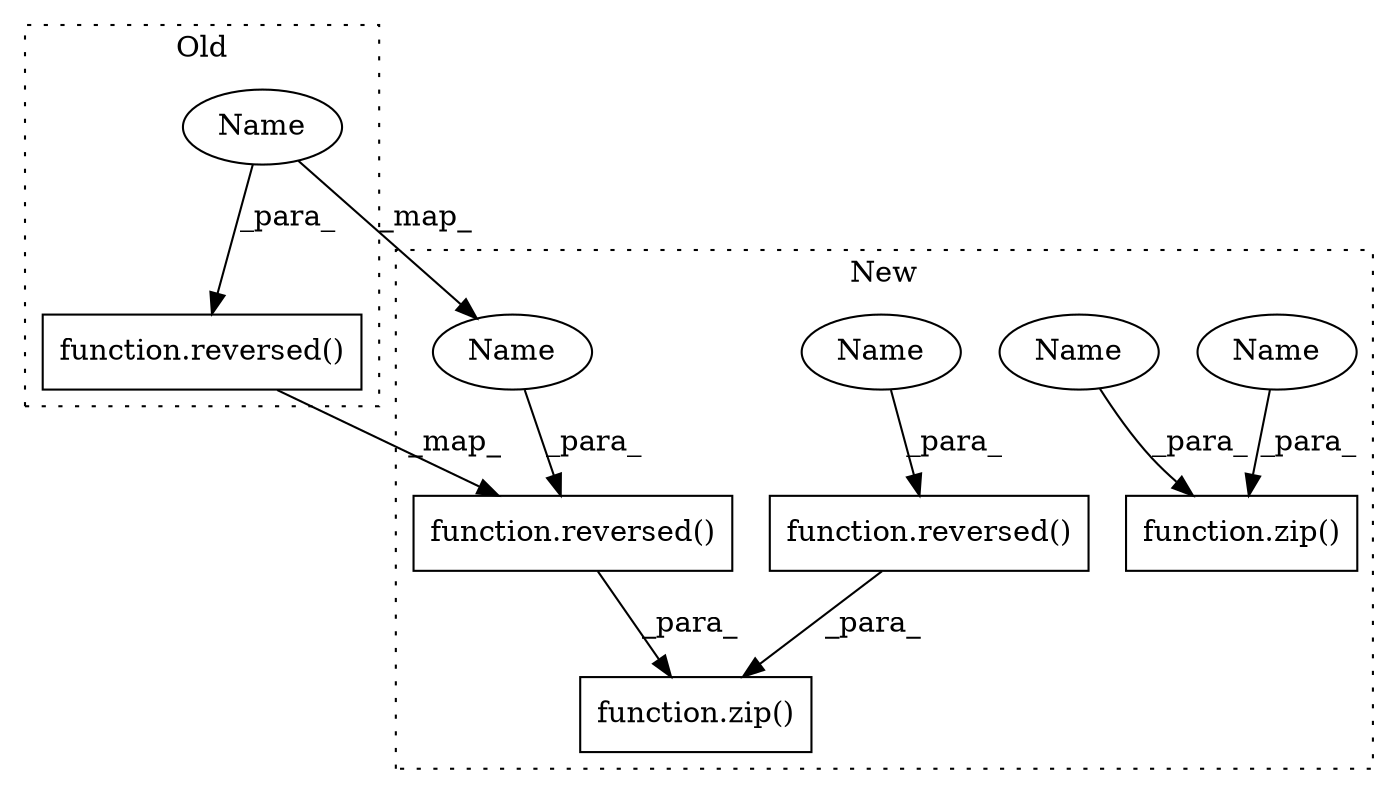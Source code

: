 digraph G {
subgraph cluster0 {
1 [label="function.reversed()" a="75" s="11288,11303" l="9,1" shape="box"];
8 [label="Name" a="87" s="11297" l="6" shape="ellipse"];
label = "Old";
style="dotted";
}
subgraph cluster1 {
2 [label="function.reversed()" a="75" s="11684,11699" l="9,1" shape="box"];
3 [label="function.zip()" a="75" s="10928,10957" l="4,1" shape="box"];
4 [label="function.reversed()" a="75" s="11702,11728" l="9,1" shape="box"];
5 [label="function.zip()" a="75" s="11680,11729" l="4,1" shape="box"];
6 [label="Name" a="87" s="10940" l="17" shape="ellipse"];
7 [label="Name" a="87" s="11711" l="17" shape="ellipse"];
9 [label="Name" a="87" s="10932" l="6" shape="ellipse"];
10 [label="Name" a="87" s="11693" l="6" shape="ellipse"];
label = "New";
style="dotted";
}
1 -> 2 [label="_map_"];
2 -> 5 [label="_para_"];
4 -> 5 [label="_para_"];
6 -> 3 [label="_para_"];
7 -> 4 [label="_para_"];
8 -> 10 [label="_map_"];
8 -> 1 [label="_para_"];
9 -> 3 [label="_para_"];
10 -> 2 [label="_para_"];
}